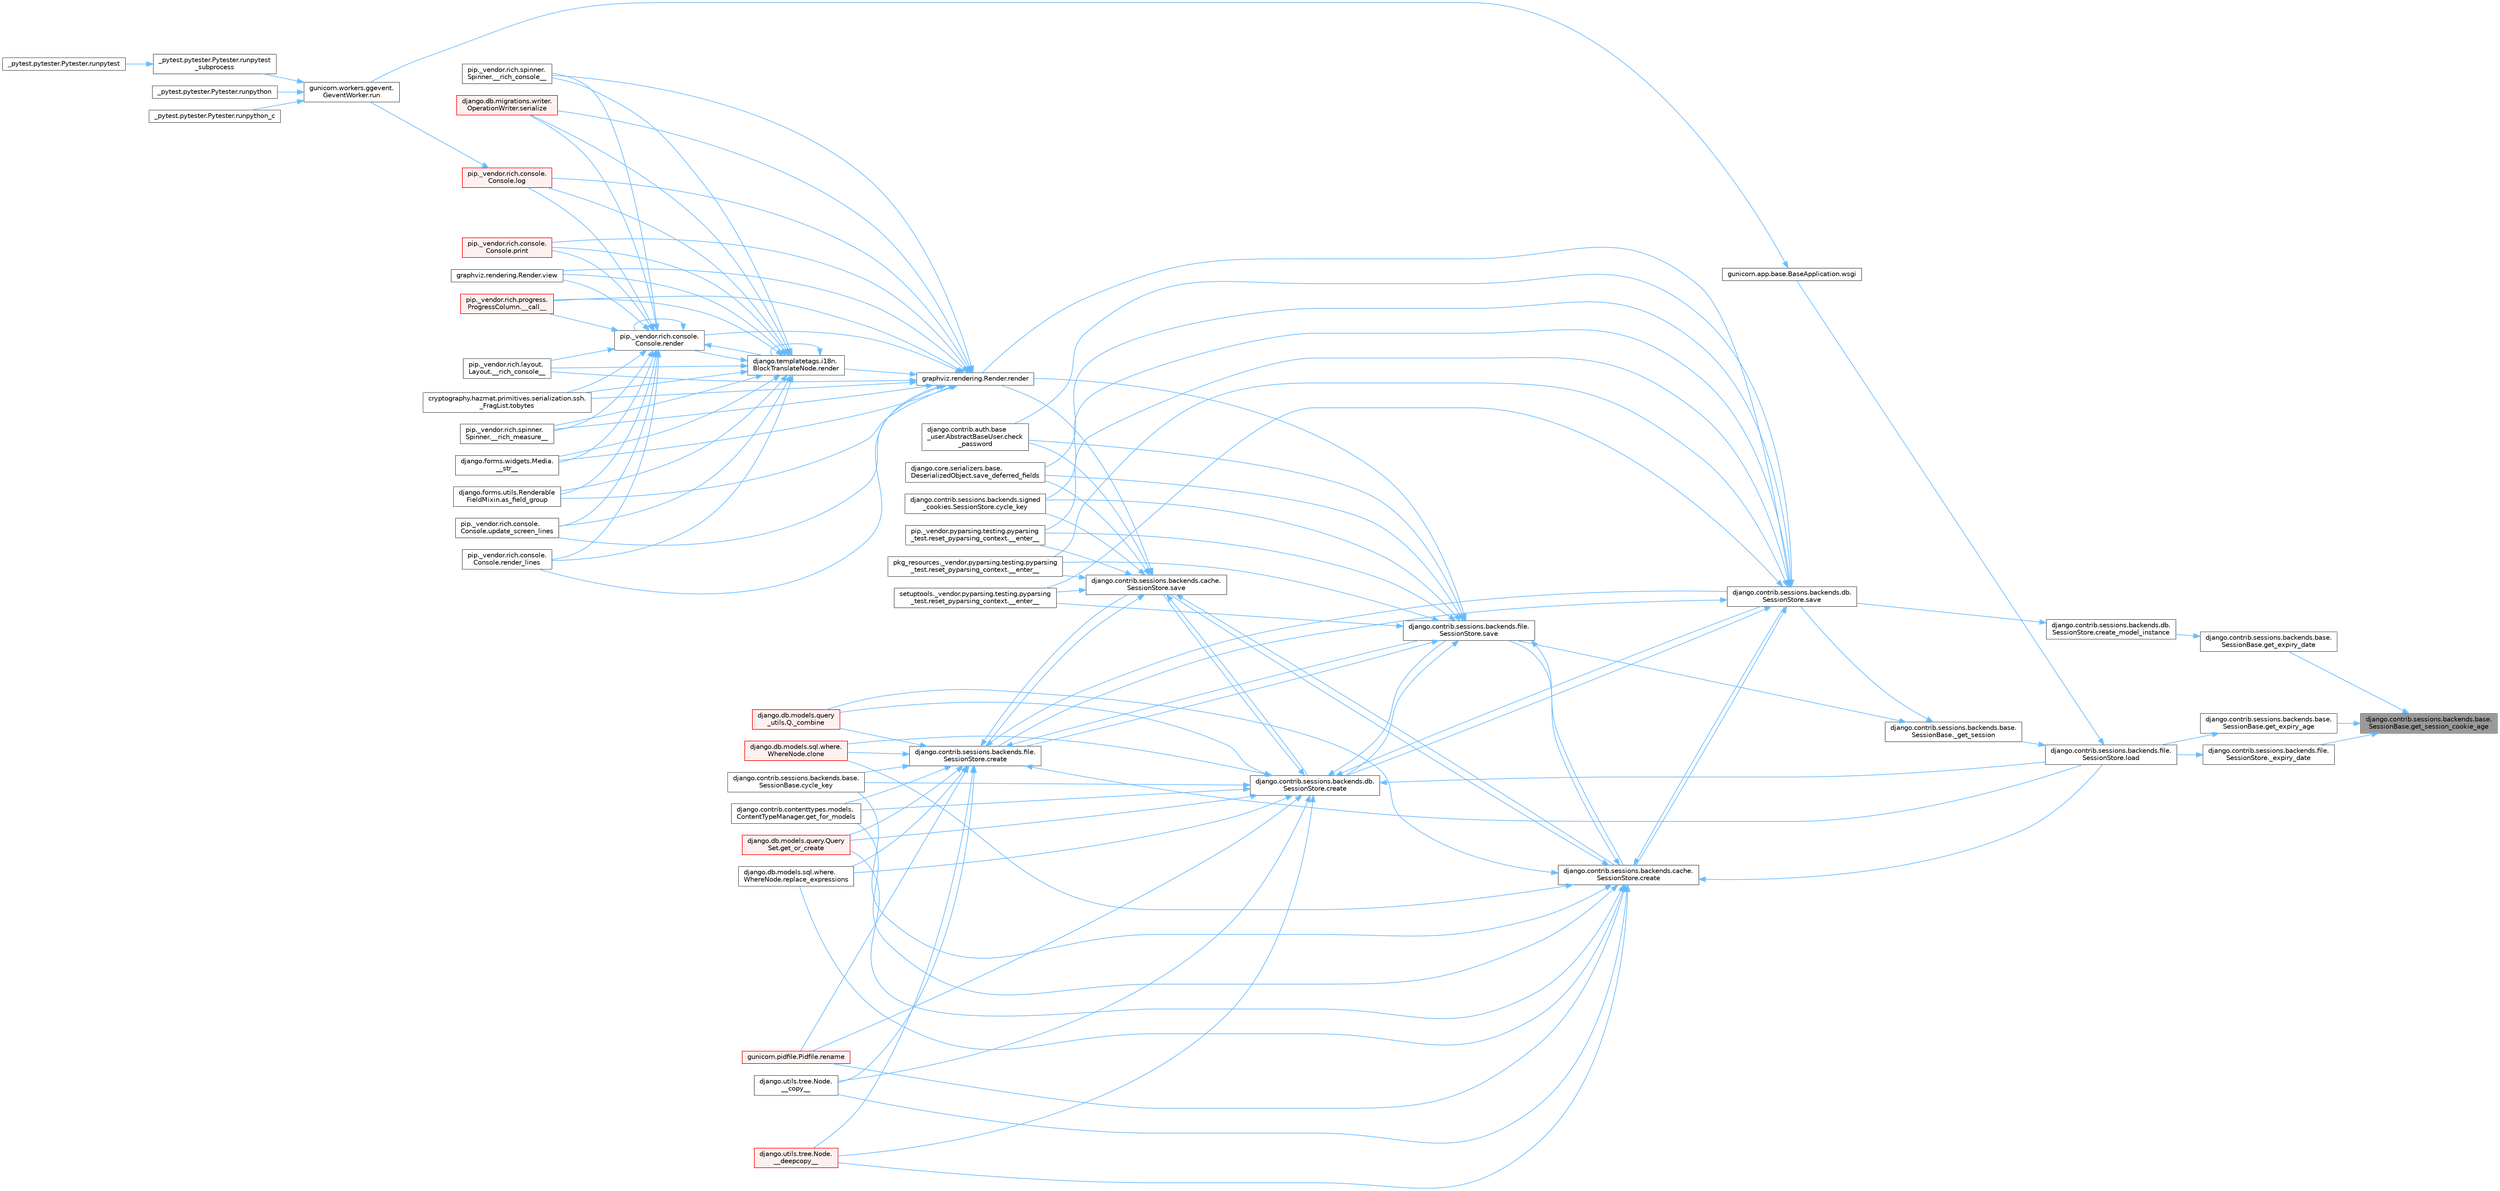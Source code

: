 digraph "django.contrib.sessions.backends.base.SessionBase.get_session_cookie_age"
{
 // LATEX_PDF_SIZE
  bgcolor="transparent";
  edge [fontname=Helvetica,fontsize=10,labelfontname=Helvetica,labelfontsize=10];
  node [fontname=Helvetica,fontsize=10,shape=box,height=0.2,width=0.4];
  rankdir="RL";
  Node1 [id="Node000001",label="django.contrib.sessions.backends.base.\lSessionBase.get_session_cookie_age",height=0.2,width=0.4,color="gray40", fillcolor="grey60", style="filled", fontcolor="black",tooltip=" "];
  Node1 -> Node2 [id="edge1_Node000001_Node000002",dir="back",color="steelblue1",style="solid",tooltip=" "];
  Node2 [id="Node000002",label="django.contrib.sessions.backends.file.\lSessionStore._expiry_date",height=0.2,width=0.4,color="grey40", fillcolor="white", style="filled",URL="$classdjango_1_1contrib_1_1sessions_1_1backends_1_1file_1_1_session_store.html#a7a3b1931797a3c3e1c61b5b3a33213d1",tooltip=" "];
  Node2 -> Node3 [id="edge2_Node000002_Node000003",dir="back",color="steelblue1",style="solid",tooltip=" "];
  Node3 [id="Node000003",label="django.contrib.sessions.backends.file.\lSessionStore.load",height=0.2,width=0.4,color="grey40", fillcolor="white", style="filled",URL="$classdjango_1_1contrib_1_1sessions_1_1backends_1_1file_1_1_session_store.html#a408fa63512306fbaa7bbb62742f0295f",tooltip=" "];
  Node3 -> Node4 [id="edge3_Node000003_Node000004",dir="back",color="steelblue1",style="solid",tooltip=" "];
  Node4 [id="Node000004",label="django.contrib.sessions.backends.base.\lSessionBase._get_session",height=0.2,width=0.4,color="grey40", fillcolor="white", style="filled",URL="$classdjango_1_1contrib_1_1sessions_1_1backends_1_1base_1_1_session_base.html#a3ca0af594cbb5d34f3d4f76c8f90bf4f",tooltip=" "];
  Node4 -> Node5 [id="edge4_Node000004_Node000005",dir="back",color="steelblue1",style="solid",tooltip=" "];
  Node5 [id="Node000005",label="django.contrib.sessions.backends.db.\lSessionStore.save",height=0.2,width=0.4,color="grey40", fillcolor="white", style="filled",URL="$classdjango_1_1contrib_1_1sessions_1_1backends_1_1db_1_1_session_store.html#a68a6b4f159bd3dc969ec80b34c1622af",tooltip=" "];
  Node5 -> Node6 [id="edge5_Node000005_Node000006",dir="back",color="steelblue1",style="solid",tooltip=" "];
  Node6 [id="Node000006",label="pip._vendor.pyparsing.testing.pyparsing\l_test.reset_pyparsing_context.__enter__",height=0.2,width=0.4,color="grey40", fillcolor="white", style="filled",URL="$classpip_1_1__vendor_1_1pyparsing_1_1testing_1_1pyparsing__test_1_1reset__pyparsing__context.html#a3d39d97a0d95a9b46c987e6dff52b7c0",tooltip=" "];
  Node5 -> Node7 [id="edge6_Node000005_Node000007",dir="back",color="steelblue1",style="solid",tooltip=" "];
  Node7 [id="Node000007",label="pkg_resources._vendor.pyparsing.testing.pyparsing\l_test.reset_pyparsing_context.__enter__",height=0.2,width=0.4,color="grey40", fillcolor="white", style="filled",URL="$classpkg__resources_1_1__vendor_1_1pyparsing_1_1testing_1_1pyparsing__test_1_1reset__pyparsing__context.html#a8d8360c033ccc7296fb9323a07cdeb25",tooltip=" "];
  Node5 -> Node8 [id="edge7_Node000005_Node000008",dir="back",color="steelblue1",style="solid",tooltip=" "];
  Node8 [id="Node000008",label="setuptools._vendor.pyparsing.testing.pyparsing\l_test.reset_pyparsing_context.__enter__",height=0.2,width=0.4,color="grey40", fillcolor="white", style="filled",URL="$classsetuptools_1_1__vendor_1_1pyparsing_1_1testing_1_1pyparsing__test_1_1reset__pyparsing__context.html#a436e2ea8355c86505c8cfdae81714c7c",tooltip=" "];
  Node5 -> Node9 [id="edge8_Node000005_Node000009",dir="back",color="steelblue1",style="solid",tooltip=" "];
  Node9 [id="Node000009",label="django.contrib.auth.base\l_user.AbstractBaseUser.check\l_password",height=0.2,width=0.4,color="grey40", fillcolor="white", style="filled",URL="$classdjango_1_1contrib_1_1auth_1_1base__user_1_1_abstract_base_user.html#aaa9bb7fa5353bc1917dbd7f87b63321a",tooltip=" "];
  Node5 -> Node10 [id="edge9_Node000005_Node000010",dir="back",color="steelblue1",style="solid",tooltip=" "];
  Node10 [id="Node000010",label="django.contrib.sessions.backends.cache.\lSessionStore.create",height=0.2,width=0.4,color="grey40", fillcolor="white", style="filled",URL="$classdjango_1_1contrib_1_1sessions_1_1backends_1_1cache_1_1_session_store.html#a38c9efbdb5115fd1820ae198b767c39c",tooltip=" "];
  Node10 -> Node11 [id="edge10_Node000010_Node000011",dir="back",color="steelblue1",style="solid",tooltip=" "];
  Node11 [id="Node000011",label="django.utils.tree.Node.\l__copy__",height=0.2,width=0.4,color="grey40", fillcolor="white", style="filled",URL="$classdjango_1_1utils_1_1tree_1_1_node.html#abae878f6b4500b8b241c23d8fac46e63",tooltip=" "];
  Node10 -> Node12 [id="edge11_Node000010_Node000012",dir="back",color="steelblue1",style="solid",tooltip=" "];
  Node12 [id="Node000012",label="django.utils.tree.Node.\l__deepcopy__",height=0.2,width=0.4,color="red", fillcolor="#FFF0F0", style="filled",URL="$classdjango_1_1utils_1_1tree_1_1_node.html#a38840c46ded3963808edbeec90765d6b",tooltip=" "];
  Node10 -> Node155 [id="edge12_Node000010_Node000155",dir="back",color="steelblue1",style="solid",tooltip=" "];
  Node155 [id="Node000155",label="django.db.models.query\l_utils.Q._combine",height=0.2,width=0.4,color="red", fillcolor="#FFF0F0", style="filled",URL="$classdjango_1_1db_1_1models_1_1query__utils_1_1_q.html#ade621b98231b73615e1aa3a726560c55",tooltip=" "];
  Node10 -> Node393 [id="edge13_Node000010_Node000393",dir="back",color="steelblue1",style="solid",tooltip=" "];
  Node393 [id="Node000393",label="django.db.models.sql.where.\lWhereNode.clone",height=0.2,width=0.4,color="red", fillcolor="#FFF0F0", style="filled",URL="$classdjango_1_1db_1_1models_1_1sql_1_1where_1_1_where_node.html#a0faff63950b774ce4ad391ea1f6b6d2c",tooltip=" "];
  Node10 -> Node33 [id="edge14_Node000010_Node000033",dir="back",color="steelblue1",style="solid",tooltip=" "];
  Node33 [id="Node000033",label="django.contrib.sessions.backends.base.\lSessionBase.cycle_key",height=0.2,width=0.4,color="grey40", fillcolor="white", style="filled",URL="$classdjango_1_1contrib_1_1sessions_1_1backends_1_1base_1_1_session_base.html#a6955e9bebe4e5b7d463bccfcf9181016",tooltip=" "];
  Node10 -> Node518 [id="edge15_Node000010_Node000518",dir="back",color="steelblue1",style="solid",tooltip=" "];
  Node518 [id="Node000518",label="django.contrib.contenttypes.models.\lContentTypeManager.get_for_models",height=0.2,width=0.4,color="grey40", fillcolor="white", style="filled",URL="$classdjango_1_1contrib_1_1contenttypes_1_1models_1_1_content_type_manager.html#a541a2e215680799739b6f8c1b19ddda4",tooltip=" "];
  Node10 -> Node519 [id="edge16_Node000010_Node000519",dir="back",color="steelblue1",style="solid",tooltip=" "];
  Node519 [id="Node000519",label="django.db.models.query.Query\lSet.get_or_create",height=0.2,width=0.4,color="red", fillcolor="#FFF0F0", style="filled",URL="$classdjango_1_1db_1_1models_1_1query_1_1_query_set.html#a0f727927ec4d1b9f3087b831cc911c59",tooltip=" "];
  Node10 -> Node3 [id="edge17_Node000010_Node000003",dir="back",color="steelblue1",style="solid",tooltip=" "];
  Node10 -> Node521 [id="edge18_Node000010_Node000521",dir="back",color="steelblue1",style="solid",tooltip=" "];
  Node521 [id="Node000521",label="gunicorn.pidfile.Pidfile.rename",height=0.2,width=0.4,color="red", fillcolor="#FFF0F0", style="filled",URL="$classgunicorn_1_1pidfile_1_1_pidfile.html#af03623bf56b92f594700ba5e5f25bc76",tooltip=" "];
  Node10 -> Node523 [id="edge19_Node000010_Node000523",dir="back",color="steelblue1",style="solid",tooltip=" "];
  Node523 [id="Node000523",label="django.db.models.sql.where.\lWhereNode.replace_expressions",height=0.2,width=0.4,color="grey40", fillcolor="white", style="filled",URL="$classdjango_1_1db_1_1models_1_1sql_1_1where_1_1_where_node.html#a1cc3580a7f4a51605b52ae4a9653b3ac",tooltip=" "];
  Node10 -> Node524 [id="edge20_Node000010_Node000524",dir="back",color="steelblue1",style="solid",tooltip=" "];
  Node524 [id="Node000524",label="django.contrib.sessions.backends.cache.\lSessionStore.save",height=0.2,width=0.4,color="grey40", fillcolor="white", style="filled",URL="$classdjango_1_1contrib_1_1sessions_1_1backends_1_1cache_1_1_session_store.html#a67e81d959c24e3a84b1e755a9a861c53",tooltip=" "];
  Node524 -> Node6 [id="edge21_Node000524_Node000006",dir="back",color="steelblue1",style="solid",tooltip=" "];
  Node524 -> Node7 [id="edge22_Node000524_Node000007",dir="back",color="steelblue1",style="solid",tooltip=" "];
  Node524 -> Node8 [id="edge23_Node000524_Node000008",dir="back",color="steelblue1",style="solid",tooltip=" "];
  Node524 -> Node9 [id="edge24_Node000524_Node000009",dir="back",color="steelblue1",style="solid",tooltip=" "];
  Node524 -> Node10 [id="edge25_Node000524_Node000010",dir="back",color="steelblue1",style="solid",tooltip=" "];
  Node524 -> Node392 [id="edge26_Node000524_Node000392",dir="back",color="steelblue1",style="solid",tooltip=" "];
  Node392 [id="Node000392",label="django.contrib.sessions.backends.db.\lSessionStore.create",height=0.2,width=0.4,color="grey40", fillcolor="white", style="filled",URL="$classdjango_1_1contrib_1_1sessions_1_1backends_1_1db_1_1_session_store.html#a4a98c0168c61e75be58e279660aa6ce4",tooltip=" "];
  Node392 -> Node11 [id="edge27_Node000392_Node000011",dir="back",color="steelblue1",style="solid",tooltip=" "];
  Node392 -> Node12 [id="edge28_Node000392_Node000012",dir="back",color="steelblue1",style="solid",tooltip=" "];
  Node392 -> Node155 [id="edge29_Node000392_Node000155",dir="back",color="steelblue1",style="solid",tooltip=" "];
  Node392 -> Node393 [id="edge30_Node000392_Node000393",dir="back",color="steelblue1",style="solid",tooltip=" "];
  Node392 -> Node33 [id="edge31_Node000392_Node000033",dir="back",color="steelblue1",style="solid",tooltip=" "];
  Node392 -> Node518 [id="edge32_Node000392_Node000518",dir="back",color="steelblue1",style="solid",tooltip=" "];
  Node392 -> Node519 [id="edge33_Node000392_Node000519",dir="back",color="steelblue1",style="solid",tooltip=" "];
  Node392 -> Node3 [id="edge34_Node000392_Node000003",dir="back",color="steelblue1",style="solid",tooltip=" "];
  Node392 -> Node521 [id="edge35_Node000392_Node000521",dir="back",color="steelblue1",style="solid",tooltip=" "];
  Node392 -> Node523 [id="edge36_Node000392_Node000523",dir="back",color="steelblue1",style="solid",tooltip=" "];
  Node392 -> Node524 [id="edge37_Node000392_Node000524",dir="back",color="steelblue1",style="solid",tooltip=" "];
  Node392 -> Node5 [id="edge38_Node000392_Node000005",dir="back",color="steelblue1",style="solid",tooltip=" "];
  Node392 -> Node1116 [id="edge39_Node000392_Node001116",dir="back",color="steelblue1",style="solid",tooltip=" "];
  Node1116 [id="Node001116",label="django.contrib.sessions.backends.file.\lSessionStore.save",height=0.2,width=0.4,color="grey40", fillcolor="white", style="filled",URL="$classdjango_1_1contrib_1_1sessions_1_1backends_1_1file_1_1_session_store.html#af170f9c112376eb1627509287bf9620f",tooltip=" "];
  Node1116 -> Node6 [id="edge40_Node001116_Node000006",dir="back",color="steelblue1",style="solid",tooltip=" "];
  Node1116 -> Node7 [id="edge41_Node001116_Node000007",dir="back",color="steelblue1",style="solid",tooltip=" "];
  Node1116 -> Node8 [id="edge42_Node001116_Node000008",dir="back",color="steelblue1",style="solid",tooltip=" "];
  Node1116 -> Node9 [id="edge43_Node001116_Node000009",dir="back",color="steelblue1",style="solid",tooltip=" "];
  Node1116 -> Node10 [id="edge44_Node001116_Node000010",dir="back",color="steelblue1",style="solid",tooltip=" "];
  Node1116 -> Node392 [id="edge45_Node001116_Node000392",dir="back",color="steelblue1",style="solid",tooltip=" "];
  Node1116 -> Node517 [id="edge46_Node001116_Node000517",dir="back",color="steelblue1",style="solid",tooltip=" "];
  Node517 [id="Node000517",label="django.contrib.sessions.backends.file.\lSessionStore.create",height=0.2,width=0.4,color="grey40", fillcolor="white", style="filled",URL="$classdjango_1_1contrib_1_1sessions_1_1backends_1_1file_1_1_session_store.html#a6624db6a37dfff490f837047e0a60dda",tooltip=" "];
  Node517 -> Node11 [id="edge47_Node000517_Node000011",dir="back",color="steelblue1",style="solid",tooltip=" "];
  Node517 -> Node12 [id="edge48_Node000517_Node000012",dir="back",color="steelblue1",style="solid",tooltip=" "];
  Node517 -> Node155 [id="edge49_Node000517_Node000155",dir="back",color="steelblue1",style="solid",tooltip=" "];
  Node517 -> Node393 [id="edge50_Node000517_Node000393",dir="back",color="steelblue1",style="solid",tooltip=" "];
  Node517 -> Node33 [id="edge51_Node000517_Node000033",dir="back",color="steelblue1",style="solid",tooltip=" "];
  Node517 -> Node518 [id="edge52_Node000517_Node000518",dir="back",color="steelblue1",style="solid",tooltip=" "];
  Node517 -> Node519 [id="edge53_Node000517_Node000519",dir="back",color="steelblue1",style="solid",tooltip=" "];
  Node517 -> Node3 [id="edge54_Node000517_Node000003",dir="back",color="steelblue1",style="solid",tooltip=" "];
  Node517 -> Node521 [id="edge55_Node000517_Node000521",dir="back",color="steelblue1",style="solid",tooltip=" "];
  Node517 -> Node523 [id="edge56_Node000517_Node000523",dir="back",color="steelblue1",style="solid",tooltip=" "];
  Node517 -> Node524 [id="edge57_Node000517_Node000524",dir="back",color="steelblue1",style="solid",tooltip=" "];
  Node517 -> Node5 [id="edge58_Node000517_Node000005",dir="back",color="steelblue1",style="solid",tooltip=" "];
  Node517 -> Node1116 [id="edge59_Node000517_Node001116",dir="back",color="steelblue1",style="solid",tooltip=" "];
  Node1116 -> Node525 [id="edge60_Node001116_Node000525",dir="back",color="steelblue1",style="solid",tooltip=" "];
  Node525 [id="Node000525",label="django.contrib.sessions.backends.signed\l_cookies.SessionStore.cycle_key",height=0.2,width=0.4,color="grey40", fillcolor="white", style="filled",URL="$classdjango_1_1contrib_1_1sessions_1_1backends_1_1signed__cookies_1_1_session_store.html#abf8e71313b847459c30f19e691c25a93",tooltip=" "];
  Node1116 -> Node526 [id="edge61_Node001116_Node000526",dir="back",color="steelblue1",style="solid",tooltip=" "];
  Node526 [id="Node000526",label="graphviz.rendering.Render.render",height=0.2,width=0.4,color="grey40", fillcolor="white", style="filled",URL="$classgraphviz_1_1rendering_1_1_render.html#a0249d6538d64a6b59b1bed64d4636456",tooltip=" "];
  Node526 -> Node407 [id="edge62_Node000526_Node000407",dir="back",color="steelblue1",style="solid",tooltip=" "];
  Node407 [id="Node000407",label="pip._vendor.rich.progress.\lProgressColumn.__call__",height=0.2,width=0.4,color="red", fillcolor="#FFF0F0", style="filled",URL="$classpip_1_1__vendor_1_1rich_1_1progress_1_1_progress_column.html#ae0c399be74222f949edb0fa5324cf6ea",tooltip=" "];
  Node526 -> Node408 [id="edge63_Node000526_Node000408",dir="back",color="steelblue1",style="solid",tooltip=" "];
  Node408 [id="Node000408",label="pip._vendor.rich.layout.\lLayout.__rich_console__",height=0.2,width=0.4,color="grey40", fillcolor="white", style="filled",URL="$classpip_1_1__vendor_1_1rich_1_1layout_1_1_layout.html#ac39cb3d17d2b0324ee1b0dada41a3ebd",tooltip=" "];
  Node526 -> Node409 [id="edge64_Node000526_Node000409",dir="back",color="steelblue1",style="solid",tooltip=" "];
  Node409 [id="Node000409",label="pip._vendor.rich.spinner.\lSpinner.__rich_console__",height=0.2,width=0.4,color="grey40", fillcolor="white", style="filled",URL="$classpip_1_1__vendor_1_1rich_1_1spinner_1_1_spinner.html#a6883d8dced19ac48d4dfc74f776357fd",tooltip=" "];
  Node526 -> Node410 [id="edge65_Node000526_Node000410",dir="back",color="steelblue1",style="solid",tooltip=" "];
  Node410 [id="Node000410",label="pip._vendor.rich.spinner.\lSpinner.__rich_measure__",height=0.2,width=0.4,color="grey40", fillcolor="white", style="filled",URL="$classpip_1_1__vendor_1_1rich_1_1spinner_1_1_spinner.html#a89745682c823c44a31bae8e8d07869f5",tooltip=" "];
  Node526 -> Node411 [id="edge66_Node000526_Node000411",dir="back",color="steelblue1",style="solid",tooltip=" "];
  Node411 [id="Node000411",label="django.forms.widgets.Media.\l__str__",height=0.2,width=0.4,color="grey40", fillcolor="white", style="filled",URL="$classdjango_1_1forms_1_1widgets_1_1_media.html#ae1651710548a7d9f14f036d035012d21",tooltip=" "];
  Node526 -> Node412 [id="edge67_Node000526_Node000412",dir="back",color="steelblue1",style="solid",tooltip=" "];
  Node412 [id="Node000412",label="django.forms.utils.Renderable\lFieldMixin.as_field_group",height=0.2,width=0.4,color="grey40", fillcolor="white", style="filled",URL="$classdjango_1_1forms_1_1utils_1_1_renderable_field_mixin.html#a1e9a1b4f790ea694431554267fd5d74c",tooltip=" "];
  Node526 -> Node413 [id="edge68_Node000526_Node000413",dir="back",color="steelblue1",style="solid",tooltip=" "];
  Node413 [id="Node000413",label="pip._vendor.rich.console.\lConsole.log",height=0.2,width=0.4,color="red", fillcolor="#FFF0F0", style="filled",URL="$classpip_1_1__vendor_1_1rich_1_1console_1_1_console.html#af9c77e39f9413fc2b134c60cfa23b0f1",tooltip=" "];
  Node413 -> Node301 [id="edge69_Node000413_Node000301",dir="back",color="steelblue1",style="solid",tooltip=" "];
  Node301 [id="Node000301",label="gunicorn.workers.ggevent.\lGeventWorker.run",height=0.2,width=0.4,color="grey40", fillcolor="white", style="filled",URL="$classgunicorn_1_1workers_1_1ggevent_1_1_gevent_worker.html#a0d8ffe6d6db44cfe8310ccf5643506ee",tooltip=" "];
  Node301 -> Node106 [id="edge70_Node000301_Node000106",dir="back",color="steelblue1",style="solid",tooltip=" "];
  Node106 [id="Node000106",label="_pytest.pytester.Pytester.runpytest\l_subprocess",height=0.2,width=0.4,color="grey40", fillcolor="white", style="filled",URL="$class__pytest_1_1pytester_1_1_pytester.html#a59323c6d6a1469a1206f1c0b8fce99c9",tooltip=" "];
  Node106 -> Node107 [id="edge71_Node000106_Node000107",dir="back",color="steelblue1",style="solid",tooltip=" "];
  Node107 [id="Node000107",label="_pytest.pytester.Pytester.runpytest",height=0.2,width=0.4,color="grey40", fillcolor="white", style="filled",URL="$class__pytest_1_1pytester_1_1_pytester.html#a2765db48ffe1b8853581d711ff43a87b",tooltip=" "];
  Node301 -> Node108 [id="edge72_Node000301_Node000108",dir="back",color="steelblue1",style="solid",tooltip=" "];
  Node108 [id="Node000108",label="_pytest.pytester.Pytester.runpython",height=0.2,width=0.4,color="grey40", fillcolor="white", style="filled",URL="$class__pytest_1_1pytester_1_1_pytester.html#a4e0c539507f15fd333cf618faf9687ef",tooltip=" "];
  Node301 -> Node109 [id="edge73_Node000301_Node000109",dir="back",color="steelblue1",style="solid",tooltip=" "];
  Node109 [id="Node000109",label="_pytest.pytester.Pytester.runpython_c",height=0.2,width=0.4,color="grey40", fillcolor="white", style="filled",URL="$class__pytest_1_1pytester_1_1_pytester.html#aea789acfe206d9c40d9a6bf54a337f2a",tooltip=" "];
  Node526 -> Node527 [id="edge74_Node000526_Node000527",dir="back",color="steelblue1",style="solid",tooltip=" "];
  Node527 [id="Node000527",label="pip._vendor.rich.console.\lConsole.print",height=0.2,width=0.4,color="red", fillcolor="#FFF0F0", style="filled",URL="$classpip_1_1__vendor_1_1rich_1_1console_1_1_console.html#af954370cdbb49236b597f2c11064549d",tooltip=" "];
  Node526 -> Node852 [id="edge75_Node000526_Node000852",dir="back",color="steelblue1",style="solid",tooltip=" "];
  Node852 [id="Node000852",label="django.templatetags.i18n.\lBlockTranslateNode.render",height=0.2,width=0.4,color="grey40", fillcolor="white", style="filled",URL="$classdjango_1_1templatetags_1_1i18n_1_1_block_translate_node.html#aaf05bebfd02c1c4b676387ada0357832",tooltip=" "];
  Node852 -> Node407 [id="edge76_Node000852_Node000407",dir="back",color="steelblue1",style="solid",tooltip=" "];
  Node852 -> Node408 [id="edge77_Node000852_Node000408",dir="back",color="steelblue1",style="solid",tooltip=" "];
  Node852 -> Node409 [id="edge78_Node000852_Node000409",dir="back",color="steelblue1",style="solid",tooltip=" "];
  Node852 -> Node410 [id="edge79_Node000852_Node000410",dir="back",color="steelblue1",style="solid",tooltip=" "];
  Node852 -> Node411 [id="edge80_Node000852_Node000411",dir="back",color="steelblue1",style="solid",tooltip=" "];
  Node852 -> Node412 [id="edge81_Node000852_Node000412",dir="back",color="steelblue1",style="solid",tooltip=" "];
  Node852 -> Node413 [id="edge82_Node000852_Node000413",dir="back",color="steelblue1",style="solid",tooltip=" "];
  Node852 -> Node527 [id="edge83_Node000852_Node000527",dir="back",color="steelblue1",style="solid",tooltip=" "];
  Node852 -> Node852 [id="edge84_Node000852_Node000852",dir="back",color="steelblue1",style="solid",tooltip=" "];
  Node852 -> Node853 [id="edge85_Node000852_Node000853",dir="back",color="steelblue1",style="solid",tooltip=" "];
  Node853 [id="Node000853",label="pip._vendor.rich.console.\lConsole.render",height=0.2,width=0.4,color="grey40", fillcolor="white", style="filled",URL="$classpip_1_1__vendor_1_1rich_1_1console_1_1_console.html#a9551b8254c573105adde80622393a938",tooltip=" "];
  Node853 -> Node407 [id="edge86_Node000853_Node000407",dir="back",color="steelblue1",style="solid",tooltip=" "];
  Node853 -> Node408 [id="edge87_Node000853_Node000408",dir="back",color="steelblue1",style="solid",tooltip=" "];
  Node853 -> Node409 [id="edge88_Node000853_Node000409",dir="back",color="steelblue1",style="solid",tooltip=" "];
  Node853 -> Node410 [id="edge89_Node000853_Node000410",dir="back",color="steelblue1",style="solid",tooltip=" "];
  Node853 -> Node411 [id="edge90_Node000853_Node000411",dir="back",color="steelblue1",style="solid",tooltip=" "];
  Node853 -> Node412 [id="edge91_Node000853_Node000412",dir="back",color="steelblue1",style="solid",tooltip=" "];
  Node853 -> Node413 [id="edge92_Node000853_Node000413",dir="back",color="steelblue1",style="solid",tooltip=" "];
  Node853 -> Node527 [id="edge93_Node000853_Node000527",dir="back",color="steelblue1",style="solid",tooltip=" "];
  Node853 -> Node852 [id="edge94_Node000853_Node000852",dir="back",color="steelblue1",style="solid",tooltip=" "];
  Node853 -> Node853 [id="edge95_Node000853_Node000853",dir="back",color="steelblue1",style="solid",tooltip=" "];
  Node853 -> Node854 [id="edge96_Node000853_Node000854",dir="back",color="steelblue1",style="solid",tooltip=" "];
  Node854 [id="Node000854",label="pip._vendor.rich.console.\lConsole.render_lines",height=0.2,width=0.4,color="grey40", fillcolor="white", style="filled",URL="$classpip_1_1__vendor_1_1rich_1_1console_1_1_console.html#a5818808a49db20c5bee6986425f96f14",tooltip=" "];
  Node853 -> Node855 [id="edge97_Node000853_Node000855",dir="back",color="steelblue1",style="solid",tooltip=" "];
  Node855 [id="Node000855",label="django.db.migrations.writer.\lOperationWriter.serialize",height=0.2,width=0.4,color="red", fillcolor="#FFF0F0", style="filled",URL="$classdjango_1_1db_1_1migrations_1_1writer_1_1_operation_writer.html#a866e8d13e1c54a35d74e9a6b0383b2f8",tooltip=" "];
  Node853 -> Node1197 [id="edge98_Node000853_Node001197",dir="back",color="steelblue1",style="solid",tooltip=" "];
  Node1197 [id="Node001197",label="cryptography.hazmat.primitives.serialization.ssh.\l_FragList.tobytes",height=0.2,width=0.4,color="grey40", fillcolor="white", style="filled",URL="$classcryptography_1_1hazmat_1_1primitives_1_1serialization_1_1ssh_1_1___frag_list.html#a195dd4e7c741624829a13af53fa3de38",tooltip=" "];
  Node853 -> Node1198 [id="edge99_Node000853_Node001198",dir="back",color="steelblue1",style="solid",tooltip=" "];
  Node1198 [id="Node001198",label="pip._vendor.rich.console.\lConsole.update_screen_lines",height=0.2,width=0.4,color="grey40", fillcolor="white", style="filled",URL="$classpip_1_1__vendor_1_1rich_1_1console_1_1_console.html#a21cfe5af86ec7533f23d45fe2969817e",tooltip=" "];
  Node853 -> Node1199 [id="edge100_Node000853_Node001199",dir="back",color="steelblue1",style="solid",tooltip=" "];
  Node1199 [id="Node001199",label="graphviz.rendering.Render.view",height=0.2,width=0.4,color="grey40", fillcolor="white", style="filled",URL="$classgraphviz_1_1rendering_1_1_render.html#a53169c422996b9a7e92b5580c13914e2",tooltip=" "];
  Node852 -> Node854 [id="edge101_Node000852_Node000854",dir="back",color="steelblue1",style="solid",tooltip=" "];
  Node852 -> Node855 [id="edge102_Node000852_Node000855",dir="back",color="steelblue1",style="solid",tooltip=" "];
  Node852 -> Node1197 [id="edge103_Node000852_Node001197",dir="back",color="steelblue1",style="solid",tooltip=" "];
  Node852 -> Node1198 [id="edge104_Node000852_Node001198",dir="back",color="steelblue1",style="solid",tooltip=" "];
  Node852 -> Node1199 [id="edge105_Node000852_Node001199",dir="back",color="steelblue1",style="solid",tooltip=" "];
  Node526 -> Node853 [id="edge106_Node000526_Node000853",dir="back",color="steelblue1",style="solid",tooltip=" "];
  Node526 -> Node854 [id="edge107_Node000526_Node000854",dir="back",color="steelblue1",style="solid",tooltip=" "];
  Node526 -> Node855 [id="edge108_Node000526_Node000855",dir="back",color="steelblue1",style="solid",tooltip=" "];
  Node526 -> Node1197 [id="edge109_Node000526_Node001197",dir="back",color="steelblue1",style="solid",tooltip=" "];
  Node526 -> Node1198 [id="edge110_Node000526_Node001198",dir="back",color="steelblue1",style="solid",tooltip=" "];
  Node526 -> Node1199 [id="edge111_Node000526_Node001199",dir="back",color="steelblue1",style="solid",tooltip=" "];
  Node1116 -> Node1117 [id="edge112_Node001116_Node001117",dir="back",color="steelblue1",style="solid",tooltip=" "];
  Node1117 [id="Node001117",label="django.core.serializers.base.\lDeserializedObject.save_deferred_fields",height=0.2,width=0.4,color="grey40", fillcolor="white", style="filled",URL="$classdjango_1_1core_1_1serializers_1_1base_1_1_deserialized_object.html#a2fd4269d14e2f58fda59335c79a582f5",tooltip=" "];
  Node524 -> Node517 [id="edge113_Node000524_Node000517",dir="back",color="steelblue1",style="solid",tooltip=" "];
  Node524 -> Node525 [id="edge114_Node000524_Node000525",dir="back",color="steelblue1",style="solid",tooltip=" "];
  Node524 -> Node526 [id="edge115_Node000524_Node000526",dir="back",color="steelblue1",style="solid",tooltip=" "];
  Node524 -> Node1117 [id="edge116_Node000524_Node001117",dir="back",color="steelblue1",style="solid",tooltip=" "];
  Node10 -> Node5 [id="edge117_Node000010_Node000005",dir="back",color="steelblue1",style="solid",tooltip=" "];
  Node10 -> Node1116 [id="edge118_Node000010_Node001116",dir="back",color="steelblue1",style="solid",tooltip=" "];
  Node5 -> Node392 [id="edge119_Node000005_Node000392",dir="back",color="steelblue1",style="solid",tooltip=" "];
  Node5 -> Node517 [id="edge120_Node000005_Node000517",dir="back",color="steelblue1",style="solid",tooltip=" "];
  Node5 -> Node525 [id="edge121_Node000005_Node000525",dir="back",color="steelblue1",style="solid",tooltip=" "];
  Node5 -> Node526 [id="edge122_Node000005_Node000526",dir="back",color="steelblue1",style="solid",tooltip=" "];
  Node5 -> Node1117 [id="edge123_Node000005_Node001117",dir="back",color="steelblue1",style="solid",tooltip=" "];
  Node4 -> Node1116 [id="edge124_Node000004_Node001116",dir="back",color="steelblue1",style="solid",tooltip=" "];
  Node3 -> Node300 [id="edge125_Node000003_Node000300",dir="back",color="steelblue1",style="solid",tooltip=" "];
  Node300 [id="Node000300",label="gunicorn.app.base.BaseApplication.wsgi",height=0.2,width=0.4,color="grey40", fillcolor="white", style="filled",URL="$classgunicorn_1_1app_1_1base_1_1_base_application.html#a18ae24b2d0d44fb694b9f2b0cdffa670",tooltip=" "];
  Node300 -> Node301 [id="edge126_Node000300_Node000301",dir="back",color="steelblue1",style="solid",tooltip=" "];
  Node1 -> Node1806 [id="edge127_Node000001_Node001806",dir="back",color="steelblue1",style="solid",tooltip=" "];
  Node1806 [id="Node001806",label="django.contrib.sessions.backends.base.\lSessionBase.get_expiry_age",height=0.2,width=0.4,color="grey40", fillcolor="white", style="filled",URL="$classdjango_1_1contrib_1_1sessions_1_1backends_1_1base_1_1_session_base.html#af853871a0f2af33b0fd38d04e9296e01",tooltip=" "];
  Node1806 -> Node3 [id="edge128_Node001806_Node000003",dir="back",color="steelblue1",style="solid",tooltip=" "];
  Node1 -> Node1807 [id="edge129_Node000001_Node001807",dir="back",color="steelblue1",style="solid",tooltip=" "];
  Node1807 [id="Node001807",label="django.contrib.sessions.backends.base.\lSessionBase.get_expiry_date",height=0.2,width=0.4,color="grey40", fillcolor="white", style="filled",URL="$classdjango_1_1contrib_1_1sessions_1_1backends_1_1base_1_1_session_base.html#af87a5a48ca86a64f795e97f3529df849",tooltip=" "];
  Node1807 -> Node1808 [id="edge130_Node001807_Node001808",dir="back",color="steelblue1",style="solid",tooltip=" "];
  Node1808 [id="Node001808",label="django.contrib.sessions.backends.db.\lSessionStore.create_model_instance",height=0.2,width=0.4,color="grey40", fillcolor="white", style="filled",URL="$classdjango_1_1contrib_1_1sessions_1_1backends_1_1db_1_1_session_store.html#a0a3de585eb81b76b2c9c405702a7a563",tooltip=" "];
  Node1808 -> Node5 [id="edge131_Node001808_Node000005",dir="back",color="steelblue1",style="solid",tooltip=" "];
}
